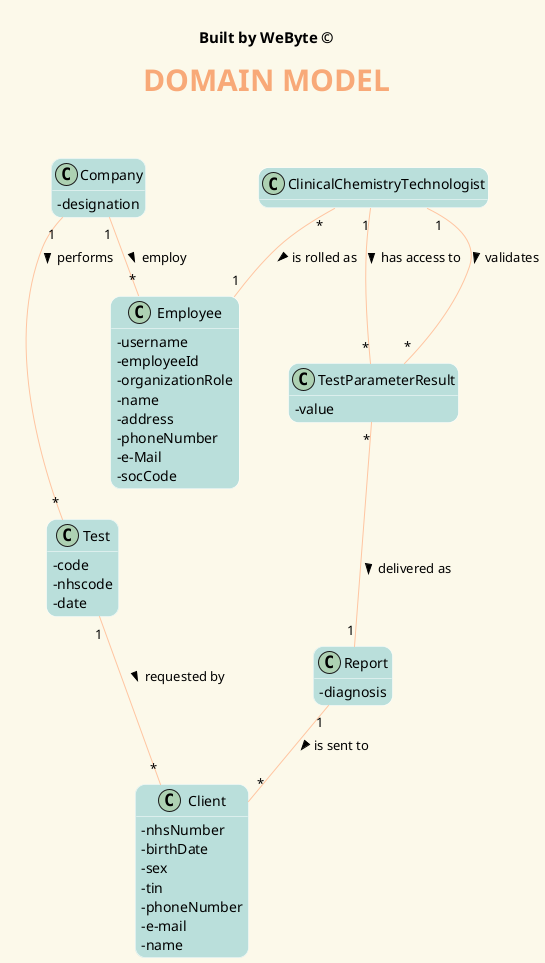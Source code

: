 @startuml
'https://plantuml.com/class-diagram
@startuml
hide methods
' ======= layout =========
skinparam backgroundColor #fcf9ea
skinparam titleBorderRoundCorner 15
skinparam titleFontSize 30
skinparam classAttributeIconSize 0
skinparam titleFontName Arial Black
skinparam titleFontColor #f8a978
skinparam roundcorner 20
skinparam stereotypeCBackgroundColor ffc5a1
skinparam class {

ArrowColor ffc5a1
BorderColor White
BackgroundColor badfdb
}


' ======= title =========
center header


<font color=Black size=15><b>Built by WeByte ©</font>
endheader
title <b>DOMAIN MODEL\n
class Employee{
     - username
         - employeeId
         - organizationRole
         - name
         - address
         - phoneNumber
         - e-Mail
         - socCode
    }
    class Company{
     - designation
    }
class ClinicalChemistryTechnologist{
}

class TestParameterResult{
    - value
    }
    class Test{
    -code
    -nhscode
    -date
        }
        class Report{
            -diagnosis
                }
        class Client{
           - nhsNumber
           - birthDate
           - sex
           - tin
           - phoneNumber
           - e-mail
           - name
           }
Company "1" -- "*" Employee : employ >
Company "1" -- "*" Test : performs >
ClinicalChemistryTechnologist "*" -- "1" Employee : is rolled as >
ClinicalChemistryTechnologist "1" -- "*" TestParameterResult : validates >
ClinicalChemistryTechnologist "1" -- "*" TestParameterResult : has access to >
TestParameterResult "*" -- "1" Report : delivered as >
Report "1" -- "*" Client : is sent to >
Test "1" -- "*" Client : requested by >



@enduml